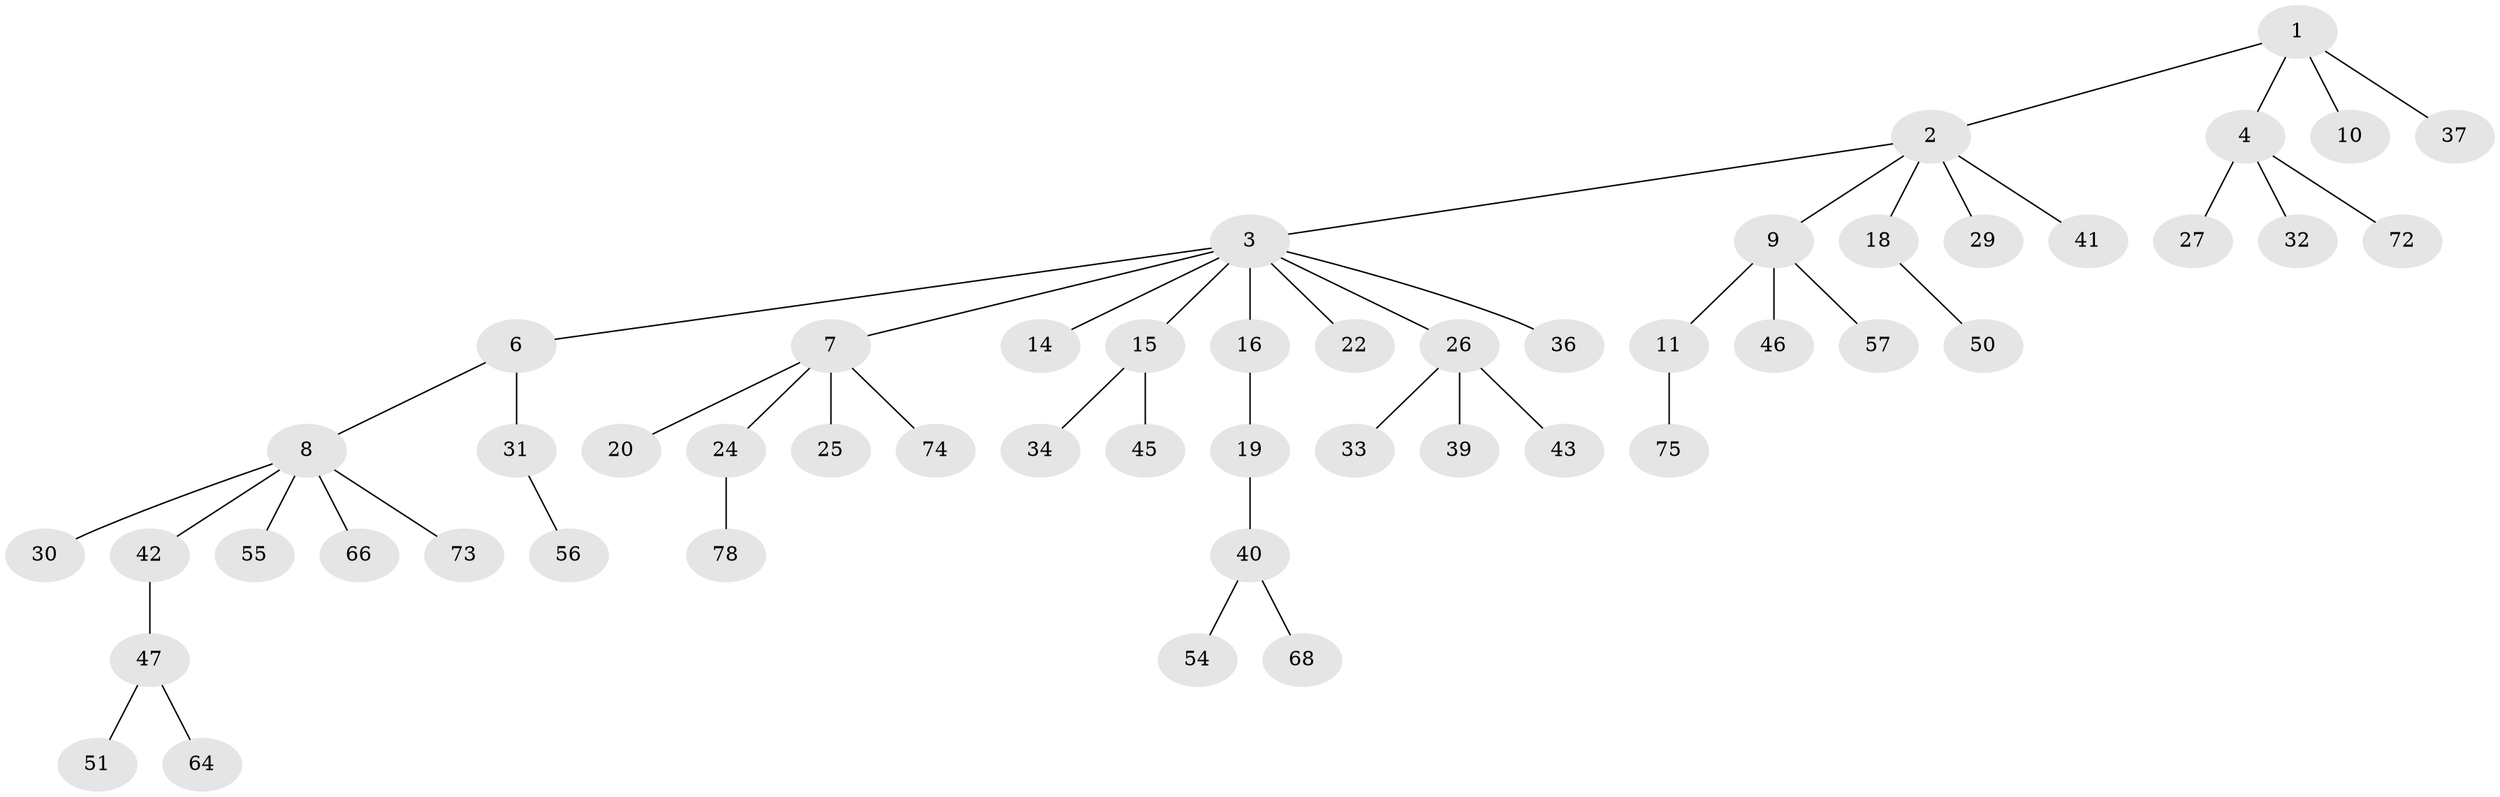 // original degree distribution, {5: 0.0375, 6: 0.0125, 7: 0.0125, 4: 0.075, 3: 0.1, 1: 0.5, 2: 0.2625}
// Generated by graph-tools (version 1.1) at 2025/42/03/06/25 10:42:02]
// undirected, 51 vertices, 50 edges
graph export_dot {
graph [start="1"]
  node [color=gray90,style=filled];
  1 [super="+38"];
  2 [super="+12"];
  3 [super="+5"];
  4 [super="+69"];
  6 [super="+58"];
  7 [super="+23"];
  8 [super="+13"];
  9 [super="+28"];
  10;
  11 [super="+17"];
  14 [super="+44"];
  15 [super="+63"];
  16 [super="+61"];
  18 [super="+21"];
  19;
  20;
  22 [super="+48"];
  24 [super="+71"];
  25;
  26 [super="+77"];
  27 [super="+59"];
  29 [super="+53"];
  30;
  31 [super="+35"];
  32;
  33 [super="+80"];
  34;
  36;
  37 [super="+60"];
  39 [super="+67"];
  40 [super="+49"];
  41 [super="+79"];
  42;
  43;
  45 [super="+52"];
  46;
  47 [super="+62"];
  50;
  51 [super="+70"];
  54;
  55 [super="+65"];
  56;
  57;
  64;
  66;
  68;
  72;
  73;
  74;
  75 [super="+76"];
  78;
  1 -- 2;
  1 -- 4;
  1 -- 10;
  1 -- 37;
  2 -- 3;
  2 -- 9;
  2 -- 18;
  2 -- 41;
  2 -- 29;
  3 -- 6;
  3 -- 14;
  3 -- 16;
  3 -- 26;
  3 -- 36;
  3 -- 7;
  3 -- 22;
  3 -- 15;
  4 -- 27;
  4 -- 32;
  4 -- 72;
  6 -- 8;
  6 -- 31;
  7 -- 20;
  7 -- 24;
  7 -- 25;
  7 -- 74;
  8 -- 42;
  8 -- 66;
  8 -- 73;
  8 -- 30;
  8 -- 55;
  9 -- 11;
  9 -- 46;
  9 -- 57;
  11 -- 75;
  15 -- 34;
  15 -- 45;
  16 -- 19;
  18 -- 50;
  19 -- 40;
  24 -- 78;
  26 -- 33;
  26 -- 39;
  26 -- 43;
  31 -- 56;
  40 -- 68;
  40 -- 54;
  42 -- 47;
  47 -- 51;
  47 -- 64;
}
